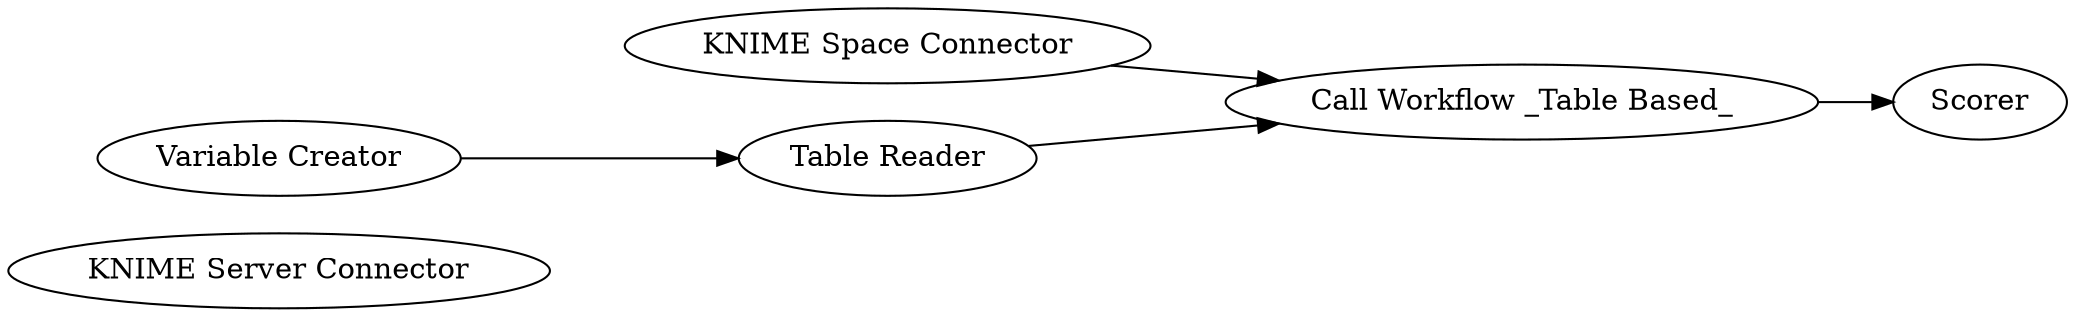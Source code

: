 digraph {
	10 [label="KNIME Server Connector"]
	17 [label="KNIME Space Connector"]
	18 [label="Call Workflow _Table Based_"]
	20 [label="Table Reader"]
	23 [label="Variable Creator"]
	24 [label=Scorer]
	17 -> 18
	18 -> 24
	20 -> 18
	23 -> 20
	rankdir=LR
}
